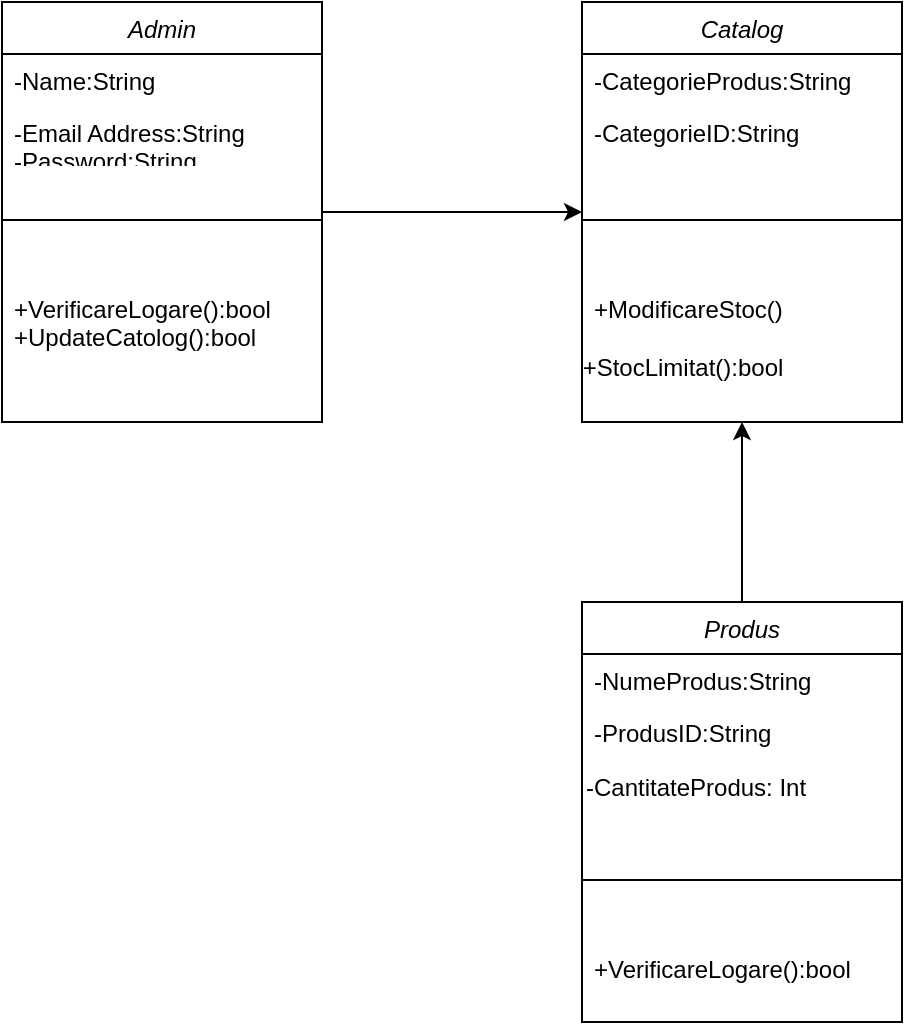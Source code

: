 <mxfile version="22.0.8" type="github">
  <diagram id="C5RBs43oDa-KdzZeNtuy" name="Page-1">
    <mxGraphModel dx="1313" dy="678" grid="1" gridSize="10" guides="1" tooltips="1" connect="1" arrows="1" fold="1" page="1" pageScale="1" pageWidth="827" pageHeight="1169" math="0" shadow="0">
      <root>
        <mxCell id="WIyWlLk6GJQsqaUBKTNV-0" />
        <mxCell id="WIyWlLk6GJQsqaUBKTNV-1" parent="WIyWlLk6GJQsqaUBKTNV-0" />
        <mxCell id="eDrL_udp168UM4s6ziNT-13" style="edgeStyle=orthogonalEdgeStyle;rounded=0;orthogonalLoop=1;jettySize=auto;html=1;entryX=0;entryY=0.5;entryDx=0;entryDy=0;" edge="1" parent="WIyWlLk6GJQsqaUBKTNV-1" source="eDrL_udp168UM4s6ziNT-0" target="eDrL_udp168UM4s6ziNT-8">
          <mxGeometry relative="1" as="geometry" />
        </mxCell>
        <mxCell id="eDrL_udp168UM4s6ziNT-0" value="Admin" style="swimlane;fontStyle=2;align=center;verticalAlign=top;childLayout=stackLayout;horizontal=1;startSize=26;horizontalStack=0;resizeParent=1;resizeLast=0;collapsible=1;marginBottom=0;rounded=0;shadow=0;strokeWidth=1;" vertex="1" parent="WIyWlLk6GJQsqaUBKTNV-1">
          <mxGeometry x="310" y="500" width="160" height="210" as="geometry">
            <mxRectangle x="230" y="140" width="160" height="26" as="alternateBounds" />
          </mxGeometry>
        </mxCell>
        <mxCell id="eDrL_udp168UM4s6ziNT-1" value="-Name:String" style="text;align=left;verticalAlign=top;spacingLeft=4;spacingRight=4;overflow=hidden;rotatable=0;points=[[0,0.5],[1,0.5]];portConstraint=eastwest;" vertex="1" parent="eDrL_udp168UM4s6ziNT-0">
          <mxGeometry y="26" width="160" height="26" as="geometry" />
        </mxCell>
        <mxCell id="eDrL_udp168UM4s6ziNT-2" value="-Email Address:String&#xa;-Password:String&#xa;&#xa;" style="text;align=left;verticalAlign=top;spacingLeft=4;spacingRight=4;overflow=hidden;rotatable=0;points=[[0,0.5],[1,0.5]];portConstraint=eastwest;rounded=0;shadow=0;html=0;" vertex="1" parent="eDrL_udp168UM4s6ziNT-0">
          <mxGeometry y="52" width="160" height="26" as="geometry" />
        </mxCell>
        <mxCell id="eDrL_udp168UM4s6ziNT-3" value="" style="line;html=1;strokeWidth=1;align=left;verticalAlign=middle;spacingTop=-1;spacingLeft=3;spacingRight=3;rotatable=0;labelPosition=right;points=[];portConstraint=eastwest;" vertex="1" parent="eDrL_udp168UM4s6ziNT-0">
          <mxGeometry y="78" width="160" height="62" as="geometry" />
        </mxCell>
        <mxCell id="eDrL_udp168UM4s6ziNT-4" value="+VerificareLogare():bool&#xa;+UpdateCatolog():bool" style="text;align=left;verticalAlign=top;spacingLeft=4;spacingRight=4;overflow=hidden;rotatable=0;points=[[0,0.5],[1,0.5]];portConstraint=eastwest;" vertex="1" parent="eDrL_udp168UM4s6ziNT-0">
          <mxGeometry y="140" width="160" as="geometry" />
        </mxCell>
        <mxCell id="eDrL_udp168UM4s6ziNT-8" value="Catalog" style="swimlane;fontStyle=2;align=center;verticalAlign=top;childLayout=stackLayout;horizontal=1;startSize=26;horizontalStack=0;resizeParent=1;resizeLast=0;collapsible=1;marginBottom=0;rounded=0;shadow=0;strokeWidth=1;" vertex="1" parent="WIyWlLk6GJQsqaUBKTNV-1">
          <mxGeometry x="600" y="500" width="160" height="210" as="geometry">
            <mxRectangle x="230" y="140" width="160" height="26" as="alternateBounds" />
          </mxGeometry>
        </mxCell>
        <mxCell id="eDrL_udp168UM4s6ziNT-9" value="-CategorieProdus:String" style="text;align=left;verticalAlign=top;spacingLeft=4;spacingRight=4;overflow=hidden;rotatable=0;points=[[0,0.5],[1,0.5]];portConstraint=eastwest;" vertex="1" parent="eDrL_udp168UM4s6ziNT-8">
          <mxGeometry y="26" width="160" height="26" as="geometry" />
        </mxCell>
        <mxCell id="eDrL_udp168UM4s6ziNT-10" value="-CategorieID:String&#xa;&#xa;" style="text;align=left;verticalAlign=top;spacingLeft=4;spacingRight=4;overflow=hidden;rotatable=0;points=[[0,0.5],[1,0.5]];portConstraint=eastwest;rounded=0;shadow=0;html=0;" vertex="1" parent="eDrL_udp168UM4s6ziNT-8">
          <mxGeometry y="52" width="160" height="26" as="geometry" />
        </mxCell>
        <mxCell id="eDrL_udp168UM4s6ziNT-11" value="" style="line;html=1;strokeWidth=1;align=left;verticalAlign=middle;spacingTop=-1;spacingLeft=3;spacingRight=3;rotatable=0;labelPosition=right;points=[];portConstraint=eastwest;" vertex="1" parent="eDrL_udp168UM4s6ziNT-8">
          <mxGeometry y="78" width="160" height="62" as="geometry" />
        </mxCell>
        <mxCell id="eDrL_udp168UM4s6ziNT-12" value="+ModificareStoc()" style="text;align=left;verticalAlign=top;spacingLeft=4;spacingRight=4;overflow=hidden;rotatable=0;points=[[0,0.5],[1,0.5]];portConstraint=eastwest;" vertex="1" parent="eDrL_udp168UM4s6ziNT-8">
          <mxGeometry y="140" width="160" as="geometry" />
        </mxCell>
        <mxCell id="eDrL_udp168UM4s6ziNT-27" style="edgeStyle=orthogonalEdgeStyle;rounded=0;orthogonalLoop=1;jettySize=auto;html=1;entryX=0.5;entryY=1;entryDx=0;entryDy=0;" edge="1" parent="WIyWlLk6GJQsqaUBKTNV-1" source="eDrL_udp168UM4s6ziNT-16" target="eDrL_udp168UM4s6ziNT-8">
          <mxGeometry relative="1" as="geometry">
            <mxPoint x="680" y="720" as="targetPoint" />
          </mxGeometry>
        </mxCell>
        <mxCell id="eDrL_udp168UM4s6ziNT-16" value="Produs" style="swimlane;fontStyle=2;align=center;verticalAlign=top;childLayout=stackLayout;horizontal=1;startSize=26;horizontalStack=0;resizeParent=1;resizeLast=0;collapsible=1;marginBottom=0;rounded=0;shadow=0;strokeWidth=1;" vertex="1" parent="WIyWlLk6GJQsqaUBKTNV-1">
          <mxGeometry x="600" y="800" width="160" height="210" as="geometry">
            <mxRectangle x="230" y="140" width="160" height="26" as="alternateBounds" />
          </mxGeometry>
        </mxCell>
        <mxCell id="eDrL_udp168UM4s6ziNT-17" value="-NumeProdus:String" style="text;align=left;verticalAlign=top;spacingLeft=4;spacingRight=4;overflow=hidden;rotatable=0;points=[[0,0.5],[1,0.5]];portConstraint=eastwest;" vertex="1" parent="eDrL_udp168UM4s6ziNT-16">
          <mxGeometry y="26" width="160" height="26" as="geometry" />
        </mxCell>
        <mxCell id="eDrL_udp168UM4s6ziNT-18" value="-ProdusID:String&#xa;&#xa;" style="text;align=left;verticalAlign=top;spacingLeft=4;spacingRight=4;overflow=hidden;rotatable=0;points=[[0,0.5],[1,0.5]];portConstraint=eastwest;rounded=0;shadow=0;html=0;" vertex="1" parent="eDrL_udp168UM4s6ziNT-16">
          <mxGeometry y="52" width="160" height="26" as="geometry" />
        </mxCell>
        <mxCell id="eDrL_udp168UM4s6ziNT-21" value="-CantitateProdus: Int" style="text;html=1;align=left;verticalAlign=middle;resizable=0;points=[];autosize=1;strokeColor=none;fillColor=none;" vertex="1" parent="eDrL_udp168UM4s6ziNT-16">
          <mxGeometry y="78" width="160" height="30" as="geometry" />
        </mxCell>
        <mxCell id="eDrL_udp168UM4s6ziNT-19" value="" style="line;html=1;strokeWidth=1;align=left;verticalAlign=middle;spacingTop=-1;spacingLeft=3;spacingRight=3;rotatable=0;labelPosition=right;points=[];portConstraint=eastwest;" vertex="1" parent="eDrL_udp168UM4s6ziNT-16">
          <mxGeometry y="108" width="160" height="62" as="geometry" />
        </mxCell>
        <mxCell id="eDrL_udp168UM4s6ziNT-20" value="+VerificareLogare():bool" style="text;align=left;verticalAlign=top;spacingLeft=4;spacingRight=4;overflow=hidden;rotatable=0;points=[[0,0.5],[1,0.5]];portConstraint=eastwest;" vertex="1" parent="eDrL_udp168UM4s6ziNT-16">
          <mxGeometry y="170" width="160" as="geometry" />
        </mxCell>
        <mxCell id="eDrL_udp168UM4s6ziNT-26" value="+StocLimitat():bool" style="text;html=1;align=center;verticalAlign=middle;resizable=0;points=[];autosize=1;strokeColor=none;fillColor=none;" vertex="1" parent="WIyWlLk6GJQsqaUBKTNV-1">
          <mxGeometry x="590" y="668" width="120" height="30" as="geometry" />
        </mxCell>
      </root>
    </mxGraphModel>
  </diagram>
</mxfile>
